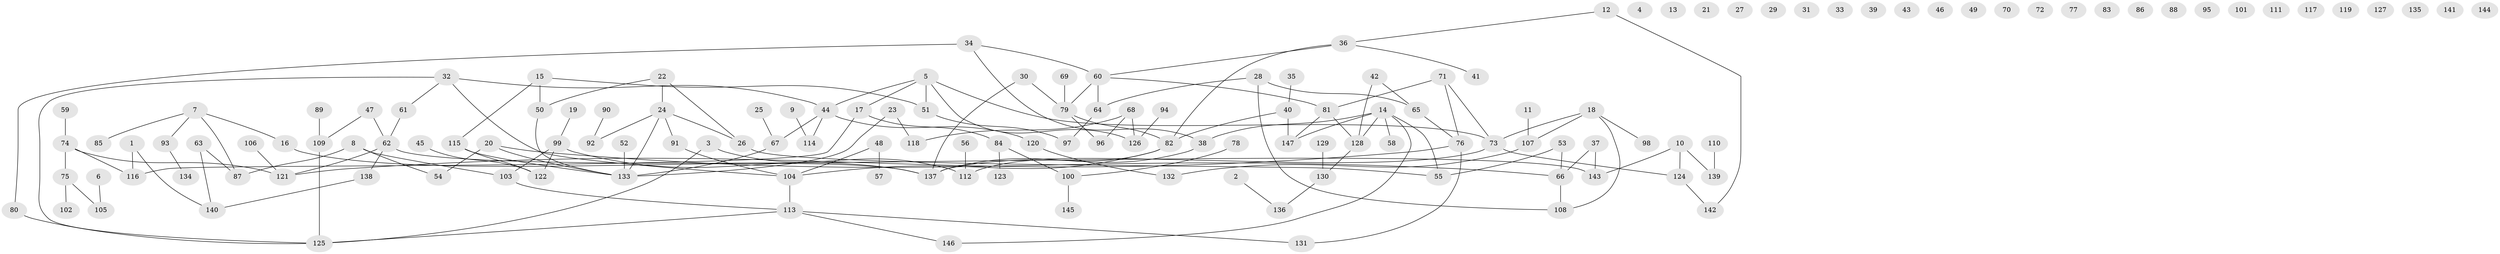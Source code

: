 // Generated by graph-tools (version 1.1) at 2025/25/03/09/25 03:25:21]
// undirected, 147 vertices, 159 edges
graph export_dot {
graph [start="1"]
  node [color=gray90,style=filled];
  1;
  2;
  3;
  4;
  5;
  6;
  7;
  8;
  9;
  10;
  11;
  12;
  13;
  14;
  15;
  16;
  17;
  18;
  19;
  20;
  21;
  22;
  23;
  24;
  25;
  26;
  27;
  28;
  29;
  30;
  31;
  32;
  33;
  34;
  35;
  36;
  37;
  38;
  39;
  40;
  41;
  42;
  43;
  44;
  45;
  46;
  47;
  48;
  49;
  50;
  51;
  52;
  53;
  54;
  55;
  56;
  57;
  58;
  59;
  60;
  61;
  62;
  63;
  64;
  65;
  66;
  67;
  68;
  69;
  70;
  71;
  72;
  73;
  74;
  75;
  76;
  77;
  78;
  79;
  80;
  81;
  82;
  83;
  84;
  85;
  86;
  87;
  88;
  89;
  90;
  91;
  92;
  93;
  94;
  95;
  96;
  97;
  98;
  99;
  100;
  101;
  102;
  103;
  104;
  105;
  106;
  107;
  108;
  109;
  110;
  111;
  112;
  113;
  114;
  115;
  116;
  117;
  118;
  119;
  120;
  121;
  122;
  123;
  124;
  125;
  126;
  127;
  128;
  129;
  130;
  131;
  132;
  133;
  134;
  135;
  136;
  137;
  138;
  139;
  140;
  141;
  142;
  143;
  144;
  145;
  146;
  147;
  1 -- 116;
  1 -- 140;
  2 -- 136;
  3 -- 112;
  3 -- 125;
  5 -- 17;
  5 -- 44;
  5 -- 51;
  5 -- 73;
  5 -- 126;
  6 -- 105;
  7 -- 16;
  7 -- 85;
  7 -- 87;
  7 -- 93;
  8 -- 54;
  8 -- 87;
  8 -- 103;
  9 -- 114;
  10 -- 124;
  10 -- 139;
  10 -- 143;
  11 -- 107;
  12 -- 36;
  12 -- 142;
  14 -- 38;
  14 -- 55;
  14 -- 58;
  14 -- 128;
  14 -- 146;
  14 -- 147;
  15 -- 50;
  15 -- 51;
  15 -- 115;
  16 -- 137;
  17 -- 84;
  17 -- 116;
  18 -- 73;
  18 -- 98;
  18 -- 107;
  18 -- 108;
  19 -- 99;
  20 -- 54;
  20 -- 66;
  20 -- 133;
  22 -- 24;
  22 -- 26;
  22 -- 50;
  23 -- 118;
  23 -- 133;
  24 -- 26;
  24 -- 91;
  24 -- 92;
  24 -- 133;
  25 -- 67;
  26 -- 55;
  28 -- 64;
  28 -- 65;
  28 -- 108;
  30 -- 79;
  30 -- 137;
  32 -- 44;
  32 -- 61;
  32 -- 104;
  32 -- 125;
  34 -- 38;
  34 -- 60;
  34 -- 80;
  35 -- 40;
  36 -- 41;
  36 -- 60;
  36 -- 82;
  37 -- 66;
  37 -- 143;
  38 -- 137;
  40 -- 82;
  40 -- 147;
  42 -- 65;
  42 -- 128;
  44 -- 67;
  44 -- 114;
  44 -- 120;
  45 -- 122;
  47 -- 62;
  47 -- 109;
  48 -- 57;
  48 -- 104;
  50 -- 133;
  51 -- 97;
  52 -- 133;
  53 -- 55;
  53 -- 66;
  56 -- 112;
  59 -- 74;
  60 -- 64;
  60 -- 79;
  60 -- 81;
  61 -- 62;
  62 -- 121;
  62 -- 138;
  62 -- 143;
  63 -- 87;
  63 -- 140;
  64 -- 97;
  65 -- 76;
  66 -- 108;
  67 -- 133;
  68 -- 96;
  68 -- 118;
  68 -- 126;
  69 -- 79;
  71 -- 73;
  71 -- 76;
  71 -- 81;
  73 -- 124;
  73 -- 137;
  74 -- 75;
  74 -- 116;
  74 -- 121;
  75 -- 102;
  75 -- 105;
  76 -- 121;
  76 -- 131;
  78 -- 100;
  79 -- 82;
  79 -- 96;
  80 -- 125;
  81 -- 128;
  81 -- 147;
  82 -- 104;
  82 -- 112;
  84 -- 100;
  84 -- 123;
  89 -- 109;
  90 -- 92;
  91 -- 104;
  93 -- 134;
  94 -- 126;
  99 -- 103;
  99 -- 122;
  99 -- 137;
  100 -- 145;
  103 -- 113;
  104 -- 113;
  106 -- 121;
  107 -- 132;
  109 -- 125;
  110 -- 139;
  113 -- 125;
  113 -- 131;
  113 -- 146;
  115 -- 122;
  115 -- 133;
  120 -- 132;
  124 -- 142;
  128 -- 130;
  129 -- 130;
  130 -- 136;
  138 -- 140;
}
